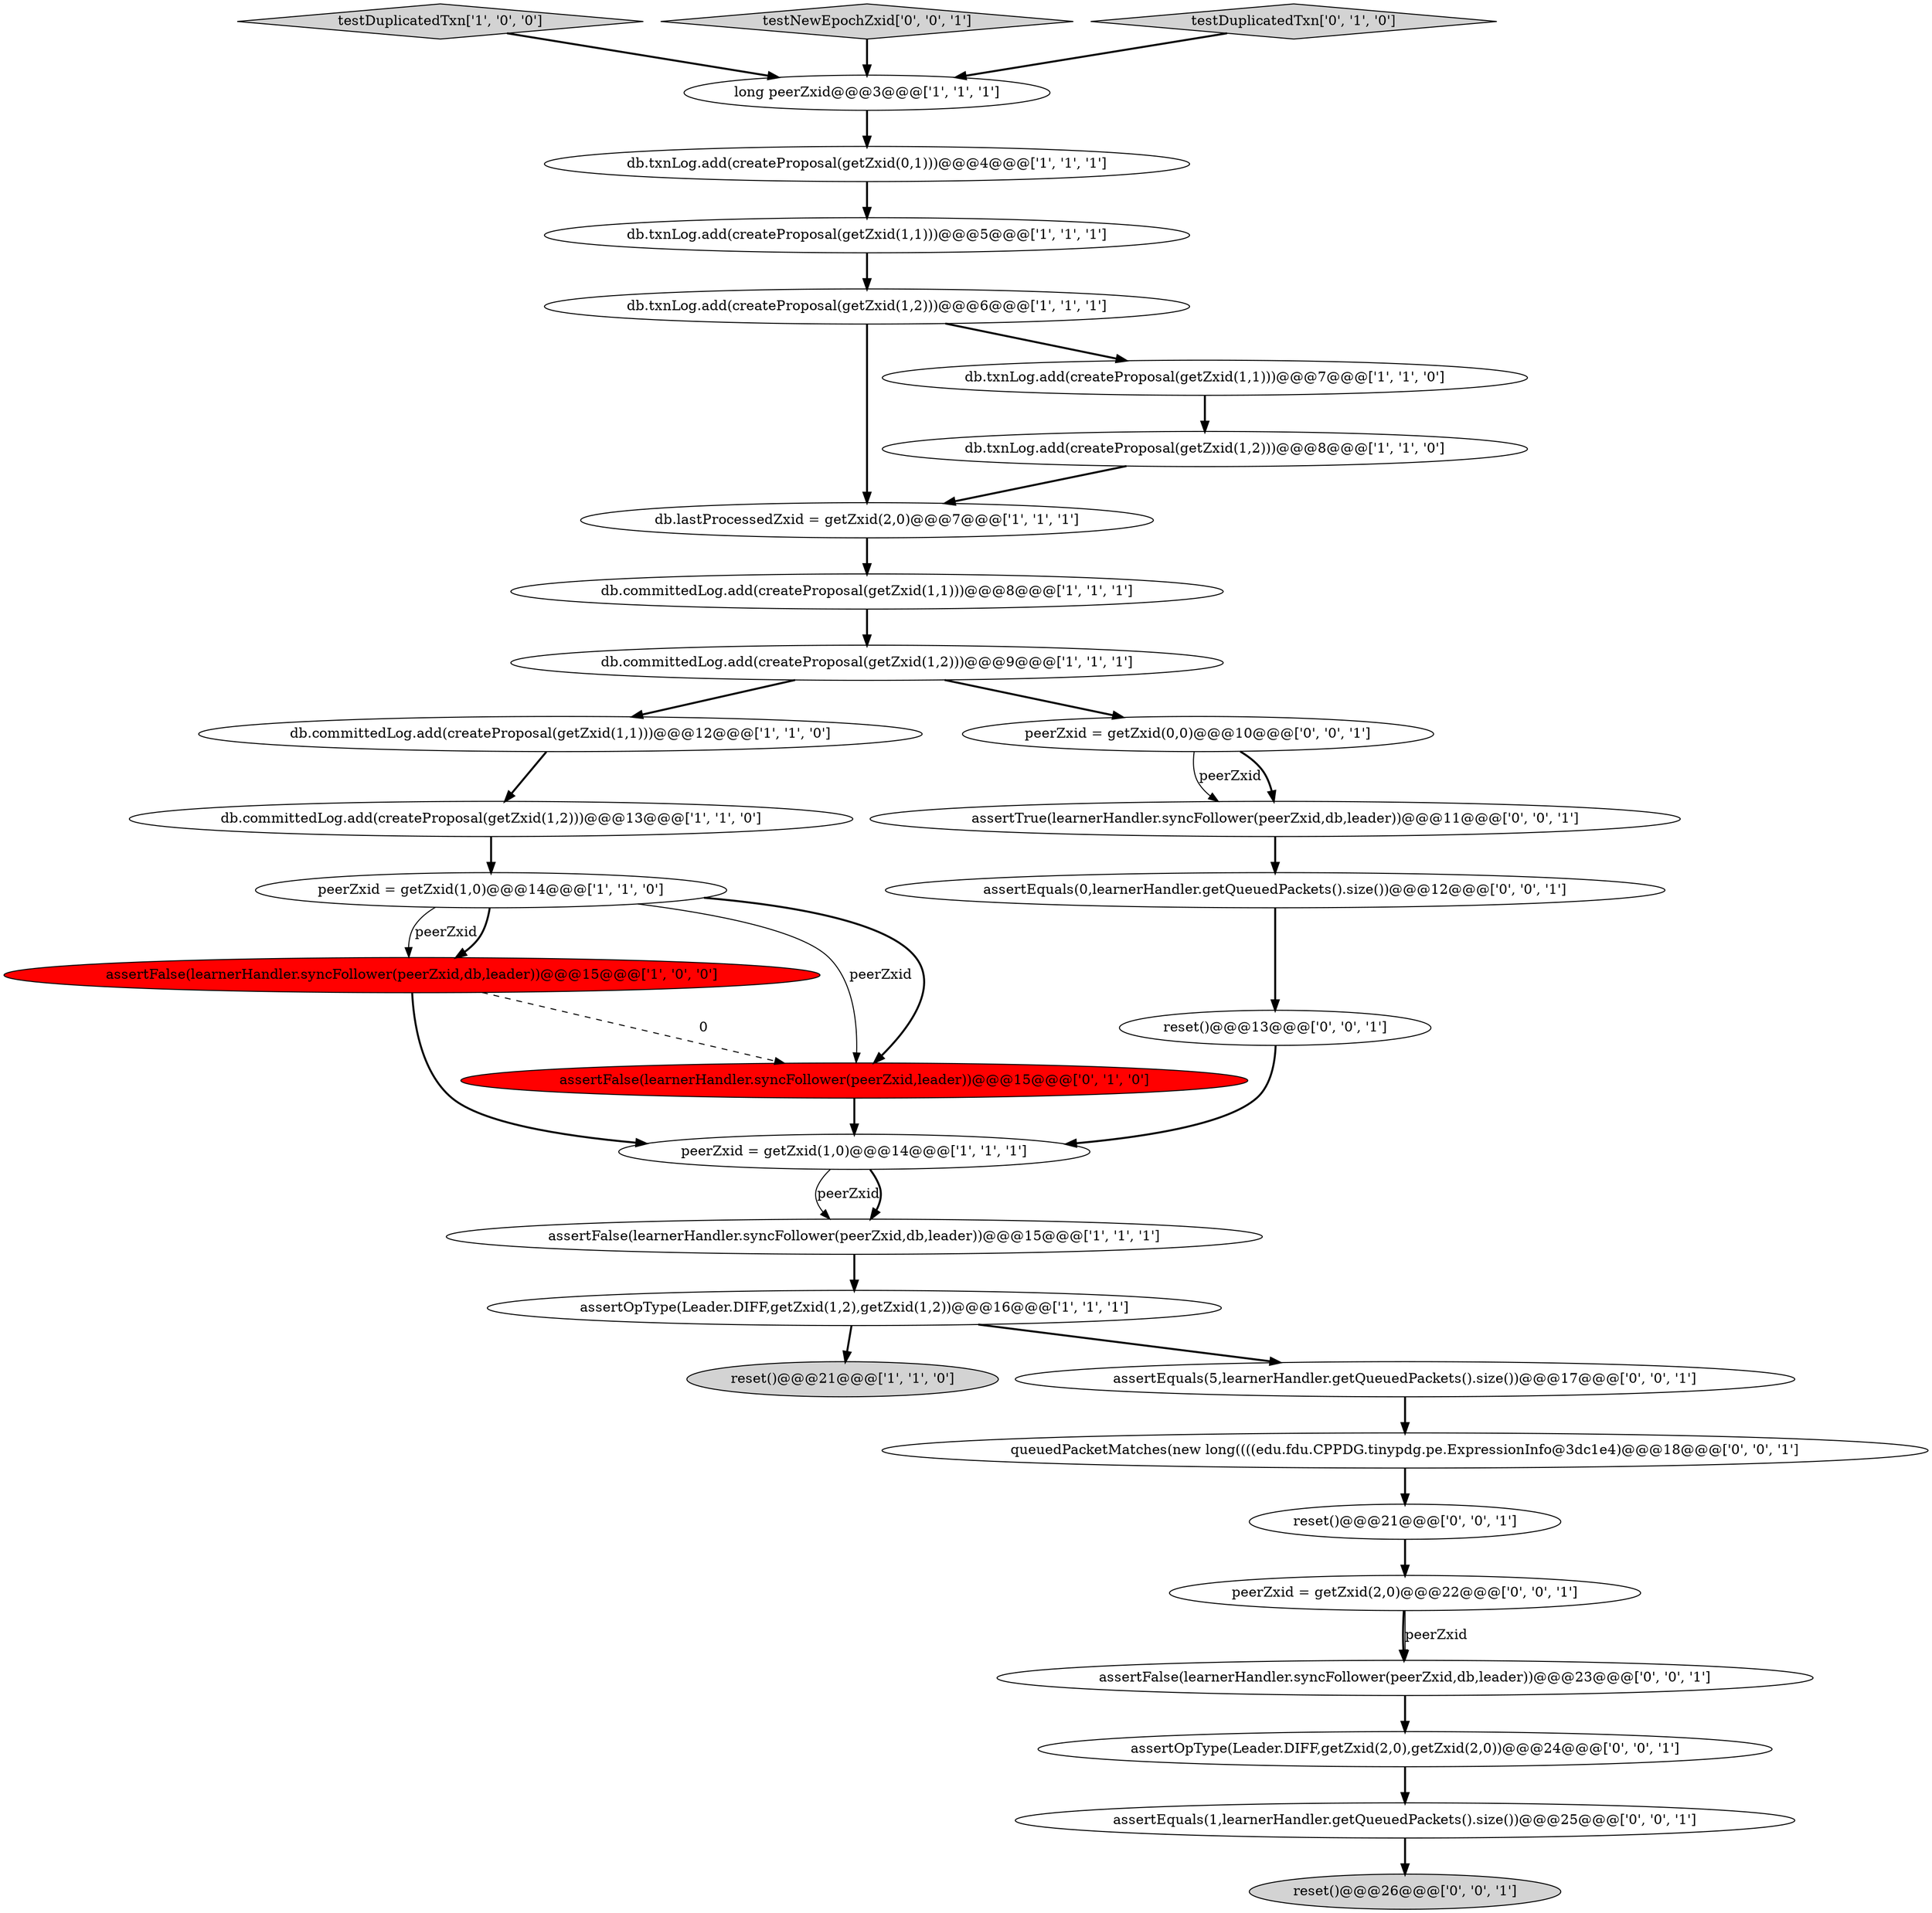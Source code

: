 digraph {
9 [style = filled, label = "testDuplicatedTxn['1', '0', '0']", fillcolor = lightgray, shape = diamond image = "AAA0AAABBB1BBB"];
32 [style = filled, label = "reset()@@@26@@@['0', '0', '1']", fillcolor = lightgray, shape = ellipse image = "AAA0AAABBB3BBB"];
27 [style = filled, label = "assertTrue(learnerHandler.syncFollower(peerZxid,db,leader))@@@11@@@['0', '0', '1']", fillcolor = white, shape = ellipse image = "AAA0AAABBB3BBB"];
15 [style = filled, label = "assertFalse(learnerHandler.syncFollower(peerZxid,db,leader))@@@15@@@['1', '0', '0']", fillcolor = red, shape = ellipse image = "AAA1AAABBB1BBB"];
28 [style = filled, label = "testNewEpochZxid['0', '0', '1']", fillcolor = lightgray, shape = diamond image = "AAA0AAABBB3BBB"];
24 [style = filled, label = "queuedPacketMatches(new long((((edu.fdu.CPPDG.tinypdg.pe.ExpressionInfo@3dc1e4)@@@18@@@['0', '0', '1']", fillcolor = white, shape = ellipse image = "AAA0AAABBB3BBB"];
4 [style = filled, label = "peerZxid = getZxid(1,0)@@@14@@@['1', '1', '1']", fillcolor = white, shape = ellipse image = "AAA0AAABBB1BBB"];
1 [style = filled, label = "db.lastProcessedZxid = getZxid(2,0)@@@7@@@['1', '1', '1']", fillcolor = white, shape = ellipse image = "AAA0AAABBB1BBB"];
7 [style = filled, label = "peerZxid = getZxid(1,0)@@@14@@@['1', '1', '0']", fillcolor = white, shape = ellipse image = "AAA0AAABBB1BBB"];
29 [style = filled, label = "assertEquals(1,learnerHandler.getQueuedPackets().size())@@@25@@@['0', '0', '1']", fillcolor = white, shape = ellipse image = "AAA0AAABBB3BBB"];
5 [style = filled, label = "db.committedLog.add(createProposal(getZxid(1,2)))@@@13@@@['1', '1', '0']", fillcolor = white, shape = ellipse image = "AAA0AAABBB1BBB"];
2 [style = filled, label = "db.txnLog.add(createProposal(getZxid(0,1)))@@@4@@@['1', '1', '1']", fillcolor = white, shape = ellipse image = "AAA0AAABBB1BBB"];
11 [style = filled, label = "reset()@@@21@@@['1', '1', '0']", fillcolor = lightgray, shape = ellipse image = "AAA0AAABBB1BBB"];
16 [style = filled, label = "assertFalse(learnerHandler.syncFollower(peerZxid,db,leader))@@@15@@@['1', '1', '1']", fillcolor = white, shape = ellipse image = "AAA0AAABBB1BBB"];
20 [style = filled, label = "assertEquals(5,learnerHandler.getQueuedPackets().size())@@@17@@@['0', '0', '1']", fillcolor = white, shape = ellipse image = "AAA0AAABBB3BBB"];
0 [style = filled, label = "db.committedLog.add(createProposal(getZxid(1,2)))@@@9@@@['1', '1', '1']", fillcolor = white, shape = ellipse image = "AAA0AAABBB1BBB"];
6 [style = filled, label = "db.txnLog.add(createProposal(getZxid(1,1)))@@@7@@@['1', '1', '0']", fillcolor = white, shape = ellipse image = "AAA0AAABBB1BBB"];
10 [style = filled, label = "db.txnLog.add(createProposal(getZxid(1,1)))@@@5@@@['1', '1', '1']", fillcolor = white, shape = ellipse image = "AAA0AAABBB1BBB"];
12 [style = filled, label = "long peerZxid@@@3@@@['1', '1', '1']", fillcolor = white, shape = ellipse image = "AAA0AAABBB1BBB"];
17 [style = filled, label = "db.committedLog.add(createProposal(getZxid(1,1)))@@@12@@@['1', '1', '0']", fillcolor = white, shape = ellipse image = "AAA0AAABBB1BBB"];
30 [style = filled, label = "assertOpType(Leader.DIFF,getZxid(2,0),getZxid(2,0))@@@24@@@['0', '0', '1']", fillcolor = white, shape = ellipse image = "AAA0AAABBB3BBB"];
31 [style = filled, label = "reset()@@@21@@@['0', '0', '1']", fillcolor = white, shape = ellipse image = "AAA0AAABBB3BBB"];
21 [style = filled, label = "assertFalse(learnerHandler.syncFollower(peerZxid,db,leader))@@@23@@@['0', '0', '1']", fillcolor = white, shape = ellipse image = "AAA0AAABBB3BBB"];
14 [style = filled, label = "db.committedLog.add(createProposal(getZxid(1,1)))@@@8@@@['1', '1', '1']", fillcolor = white, shape = ellipse image = "AAA0AAABBB1BBB"];
18 [style = filled, label = "testDuplicatedTxn['0', '1', '0']", fillcolor = lightgray, shape = diamond image = "AAA0AAABBB2BBB"];
23 [style = filled, label = "reset()@@@13@@@['0', '0', '1']", fillcolor = white, shape = ellipse image = "AAA0AAABBB3BBB"];
8 [style = filled, label = "assertOpType(Leader.DIFF,getZxid(1,2),getZxid(1,2))@@@16@@@['1', '1', '1']", fillcolor = white, shape = ellipse image = "AAA0AAABBB1BBB"];
13 [style = filled, label = "db.txnLog.add(createProposal(getZxid(1,2)))@@@6@@@['1', '1', '1']", fillcolor = white, shape = ellipse image = "AAA0AAABBB1BBB"];
25 [style = filled, label = "peerZxid = getZxid(0,0)@@@10@@@['0', '0', '1']", fillcolor = white, shape = ellipse image = "AAA0AAABBB3BBB"];
3 [style = filled, label = "db.txnLog.add(createProposal(getZxid(1,2)))@@@8@@@['1', '1', '0']", fillcolor = white, shape = ellipse image = "AAA0AAABBB1BBB"];
26 [style = filled, label = "assertEquals(0,learnerHandler.getQueuedPackets().size())@@@12@@@['0', '0', '1']", fillcolor = white, shape = ellipse image = "AAA0AAABBB3BBB"];
19 [style = filled, label = "assertFalse(learnerHandler.syncFollower(peerZxid,leader))@@@15@@@['0', '1', '0']", fillcolor = red, shape = ellipse image = "AAA1AAABBB2BBB"];
22 [style = filled, label = "peerZxid = getZxid(2,0)@@@22@@@['0', '0', '1']", fillcolor = white, shape = ellipse image = "AAA0AAABBB3BBB"];
6->3 [style = bold, label=""];
17->5 [style = bold, label=""];
31->22 [style = bold, label=""];
3->1 [style = bold, label=""];
16->8 [style = bold, label=""];
7->15 [style = solid, label="peerZxid"];
0->17 [style = bold, label=""];
4->16 [style = solid, label="peerZxid"];
25->27 [style = solid, label="peerZxid"];
18->12 [style = bold, label=""];
23->4 [style = bold, label=""];
22->21 [style = bold, label=""];
15->19 [style = dashed, label="0"];
21->30 [style = bold, label=""];
28->12 [style = bold, label=""];
2->10 [style = bold, label=""];
30->29 [style = bold, label=""];
13->1 [style = bold, label=""];
25->27 [style = bold, label=""];
12->2 [style = bold, label=""];
8->20 [style = bold, label=""];
22->21 [style = solid, label="peerZxid"];
14->0 [style = bold, label=""];
10->13 [style = bold, label=""];
24->31 [style = bold, label=""];
0->25 [style = bold, label=""];
29->32 [style = bold, label=""];
26->23 [style = bold, label=""];
7->19 [style = solid, label="peerZxid"];
15->4 [style = bold, label=""];
5->7 [style = bold, label=""];
7->15 [style = bold, label=""];
1->14 [style = bold, label=""];
9->12 [style = bold, label=""];
19->4 [style = bold, label=""];
13->6 [style = bold, label=""];
20->24 [style = bold, label=""];
8->11 [style = bold, label=""];
7->19 [style = bold, label=""];
4->16 [style = bold, label=""];
27->26 [style = bold, label=""];
}
